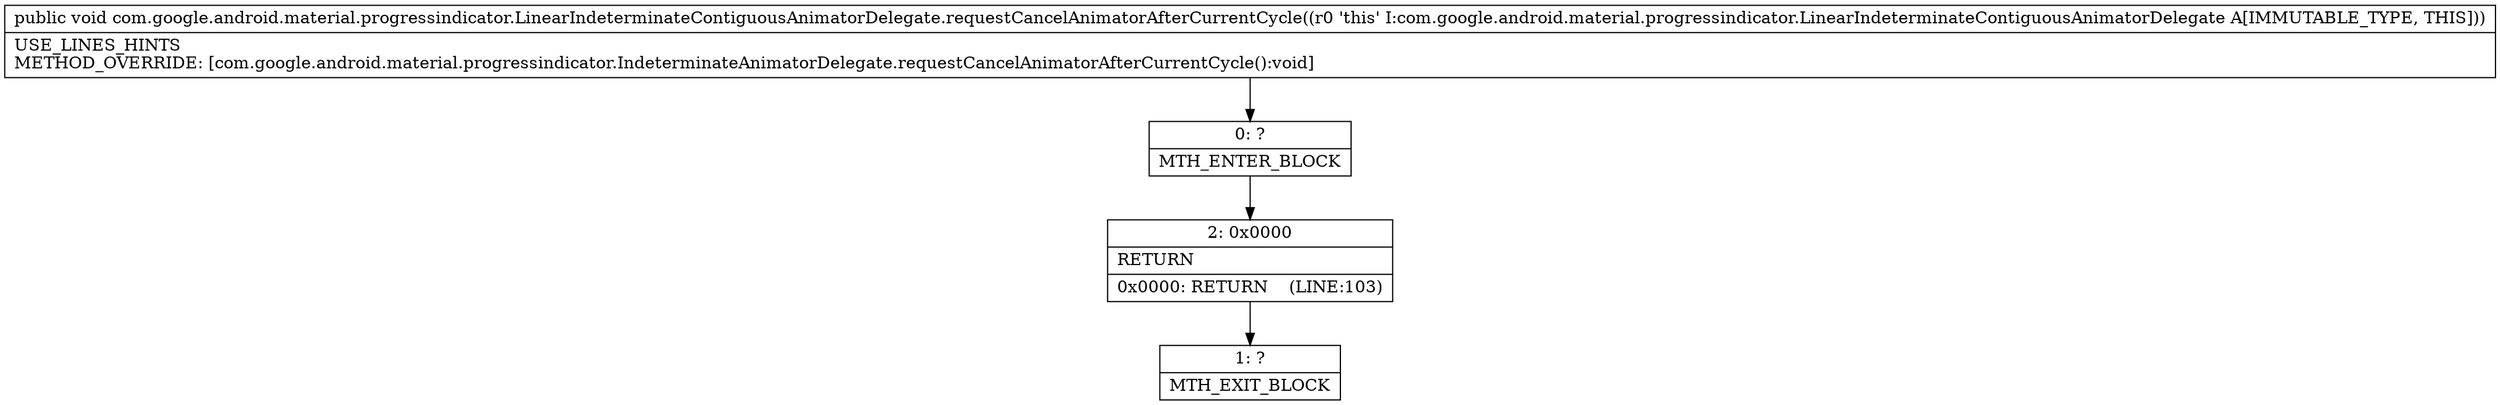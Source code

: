 digraph "CFG forcom.google.android.material.progressindicator.LinearIndeterminateContiguousAnimatorDelegate.requestCancelAnimatorAfterCurrentCycle()V" {
Node_0 [shape=record,label="{0\:\ ?|MTH_ENTER_BLOCK\l}"];
Node_2 [shape=record,label="{2\:\ 0x0000|RETURN\l|0x0000: RETURN    (LINE:103)\l}"];
Node_1 [shape=record,label="{1\:\ ?|MTH_EXIT_BLOCK\l}"];
MethodNode[shape=record,label="{public void com.google.android.material.progressindicator.LinearIndeterminateContiguousAnimatorDelegate.requestCancelAnimatorAfterCurrentCycle((r0 'this' I:com.google.android.material.progressindicator.LinearIndeterminateContiguousAnimatorDelegate A[IMMUTABLE_TYPE, THIS]))  | USE_LINES_HINTS\lMETHOD_OVERRIDE: [com.google.android.material.progressindicator.IndeterminateAnimatorDelegate.requestCancelAnimatorAfterCurrentCycle():void]\l}"];
MethodNode -> Node_0;Node_0 -> Node_2;
Node_2 -> Node_1;
}

